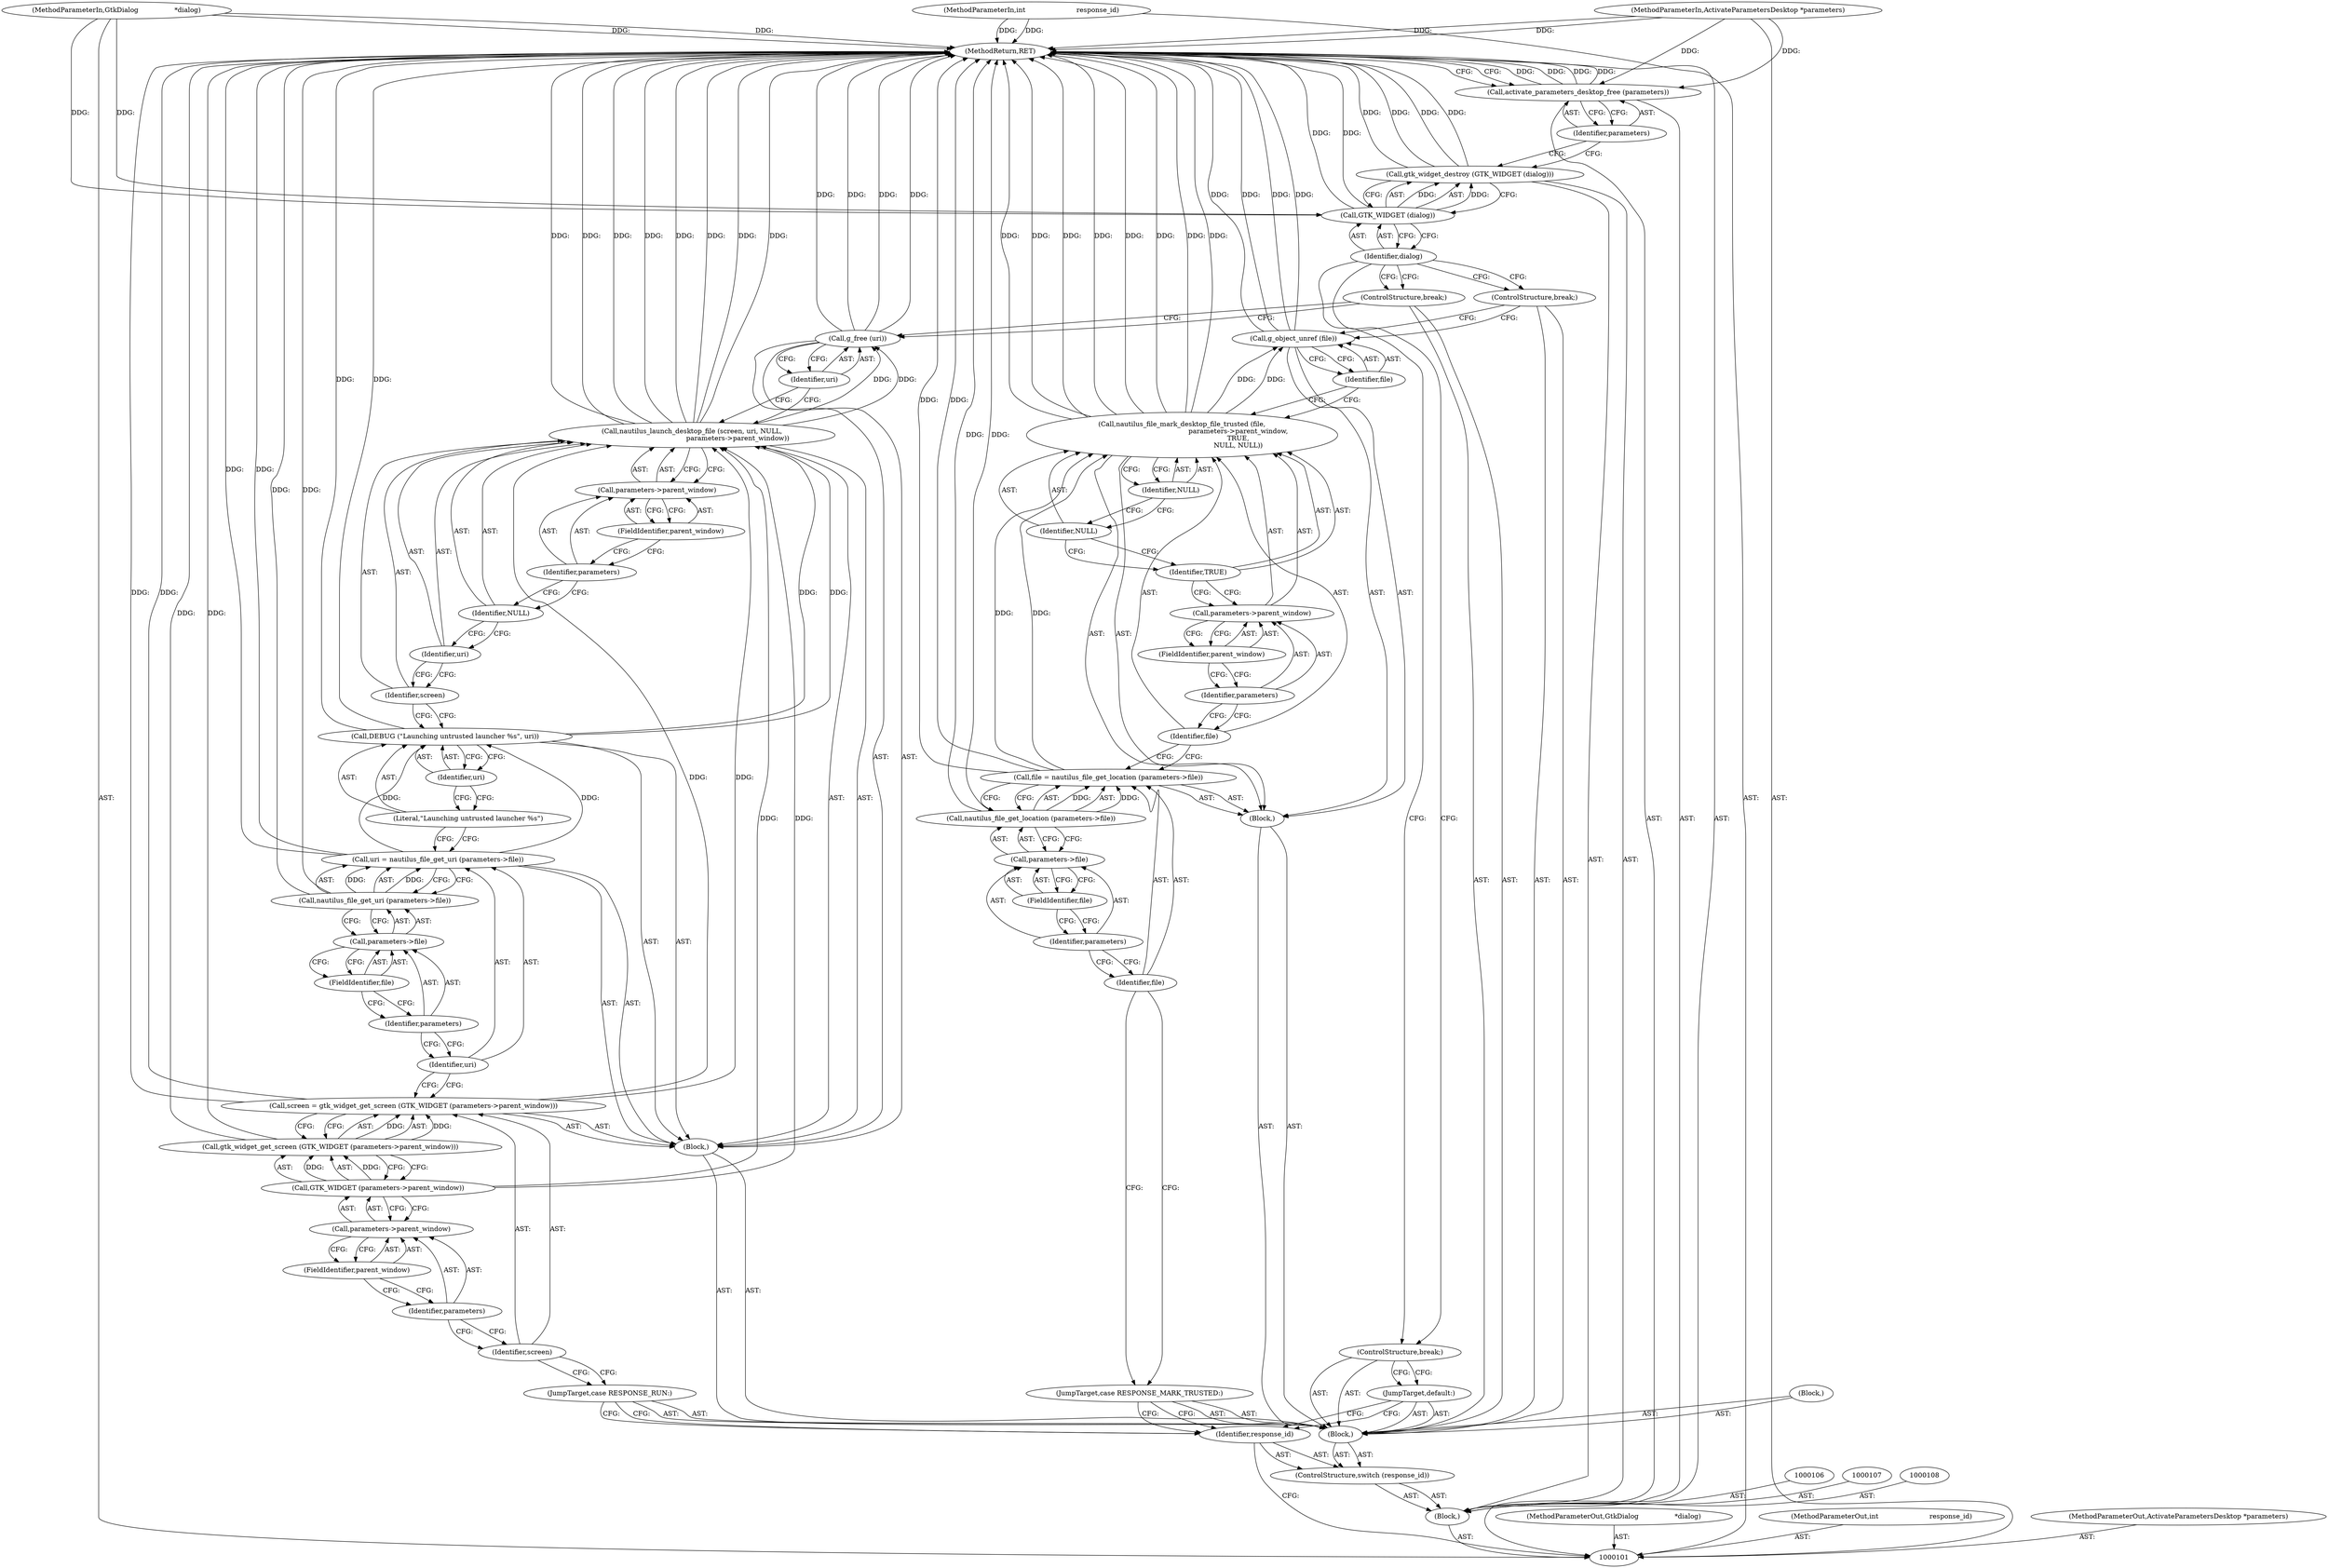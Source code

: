 digraph "1_nautilus_1630f53481f445ada0a455e9979236d31a8d3bb0_6" {
"1000167" [label="(MethodReturn,RET)"];
"1000102" [label="(MethodParameterIn,GtkDialog                 *dialog)"];
"1000239" [label="(MethodParameterOut,GtkDialog                 *dialog)"];
"1000111" [label="(Block,)"];
"1000112" [label="(JumpTarget,case RESPONSE_RUN:)"];
"1000113" [label="(Block,)"];
"1000114" [label="(Call,screen = gtk_widget_get_screen (GTK_WIDGET (parameters->parent_window)))"];
"1000115" [label="(Identifier,screen)"];
"1000116" [label="(Call,gtk_widget_get_screen (GTK_WIDGET (parameters->parent_window)))"];
"1000117" [label="(Call,GTK_WIDGET (parameters->parent_window))"];
"1000118" [label="(Call,parameters->parent_window)"];
"1000119" [label="(Identifier,parameters)"];
"1000120" [label="(FieldIdentifier,parent_window)"];
"1000121" [label="(Call,uri = nautilus_file_get_uri (parameters->file))"];
"1000122" [label="(Identifier,uri)"];
"1000123" [label="(Call,nautilus_file_get_uri (parameters->file))"];
"1000124" [label="(Call,parameters->file)"];
"1000125" [label="(Identifier,parameters)"];
"1000126" [label="(FieldIdentifier,file)"];
"1000127" [label="(Call,DEBUG (\"Launching untrusted launcher %s\", uri))"];
"1000128" [label="(Literal,\"Launching untrusted launcher %s\")"];
"1000129" [label="(Identifier,uri)"];
"1000130" [label="(Call,nautilus_launch_desktop_file (screen, uri, NULL,\n                                           parameters->parent_window))"];
"1000131" [label="(Identifier,screen)"];
"1000132" [label="(Identifier,uri)"];
"1000133" [label="(Identifier,NULL)"];
"1000134" [label="(Call,parameters->parent_window)"];
"1000135" [label="(Identifier,parameters)"];
"1000136" [label="(FieldIdentifier,parent_window)"];
"1000137" [label="(Call,g_free (uri))"];
"1000138" [label="(Identifier,uri)"];
"1000103" [label="(MethodParameterIn,int                        response_id)"];
"1000240" [label="(MethodParameterOut,int                        response_id)"];
"1000139" [label="(ControlStructure,break;)"];
"1000140" [label="(JumpTarget,case RESPONSE_MARK_TRUSTED:)"];
"1000141" [label="(Block,)"];
"1000142" [label="(Call,file = nautilus_file_get_location (parameters->file))"];
"1000143" [label="(Identifier,file)"];
"1000144" [label="(Call,nautilus_file_get_location (parameters->file))"];
"1000145" [label="(Call,parameters->file)"];
"1000146" [label="(Identifier,parameters)"];
"1000147" [label="(FieldIdentifier,file)"];
"1000148" [label="(Call,nautilus_file_mark_desktop_file_trusted (file,\n                                                     parameters->parent_window,\n                                                     TRUE,\n                                                     NULL, NULL))"];
"1000149" [label="(Identifier,file)"];
"1000150" [label="(Call,parameters->parent_window)"];
"1000151" [label="(Identifier,parameters)"];
"1000152" [label="(FieldIdentifier,parent_window)"];
"1000153" [label="(Identifier,TRUE)"];
"1000154" [label="(Identifier,NULL)"];
"1000155" [label="(Identifier,NULL)"];
"1000156" [label="(Call,g_object_unref (file))"];
"1000157" [label="(Identifier,file)"];
"1000104" [label="(MethodParameterIn,ActivateParametersDesktop *parameters)"];
"1000241" [label="(MethodParameterOut,ActivateParametersDesktop *parameters)"];
"1000158" [label="(ControlStructure,break;)"];
"1000159" [label="(JumpTarget,default:)"];
"1000160" [label="(Block,)"];
"1000161" [label="(ControlStructure,break;)"];
"1000163" [label="(Call,GTK_WIDGET (dialog))"];
"1000164" [label="(Identifier,dialog)"];
"1000162" [label="(Call,gtk_widget_destroy (GTK_WIDGET (dialog)))"];
"1000105" [label="(Block,)"];
"1000166" [label="(Identifier,parameters)"];
"1000165" [label="(Call,activate_parameters_desktop_free (parameters))"];
"1000110" [label="(Identifier,response_id)"];
"1000109" [label="(ControlStructure,switch (response_id))"];
"1000167" -> "1000101"  [label="AST: "];
"1000167" -> "1000165"  [label="CFG: "];
"1000116" -> "1000167"  [label="DDG: "];
"1000156" -> "1000167"  [label="DDG: "];
"1000156" -> "1000167"  [label="DDG: "];
"1000104" -> "1000167"  [label="DDG: "];
"1000121" -> "1000167"  [label="DDG: "];
"1000165" -> "1000167"  [label="DDG: "];
"1000165" -> "1000167"  [label="DDG: "];
"1000148" -> "1000167"  [label="DDG: "];
"1000148" -> "1000167"  [label="DDG: "];
"1000148" -> "1000167"  [label="DDG: "];
"1000148" -> "1000167"  [label="DDG: "];
"1000144" -> "1000167"  [label="DDG: "];
"1000114" -> "1000167"  [label="DDG: "];
"1000137" -> "1000167"  [label="DDG: "];
"1000137" -> "1000167"  [label="DDG: "];
"1000130" -> "1000167"  [label="DDG: "];
"1000130" -> "1000167"  [label="DDG: "];
"1000130" -> "1000167"  [label="DDG: "];
"1000130" -> "1000167"  [label="DDG: "];
"1000163" -> "1000167"  [label="DDG: "];
"1000103" -> "1000167"  [label="DDG: "];
"1000142" -> "1000167"  [label="DDG: "];
"1000127" -> "1000167"  [label="DDG: "];
"1000102" -> "1000167"  [label="DDG: "];
"1000162" -> "1000167"  [label="DDG: "];
"1000162" -> "1000167"  [label="DDG: "];
"1000123" -> "1000167"  [label="DDG: "];
"1000102" -> "1000101"  [label="AST: "];
"1000102" -> "1000167"  [label="DDG: "];
"1000102" -> "1000163"  [label="DDG: "];
"1000239" -> "1000101"  [label="AST: "];
"1000111" -> "1000109"  [label="AST: "];
"1000112" -> "1000111"  [label="AST: "];
"1000113" -> "1000111"  [label="AST: "];
"1000139" -> "1000111"  [label="AST: "];
"1000140" -> "1000111"  [label="AST: "];
"1000141" -> "1000111"  [label="AST: "];
"1000158" -> "1000111"  [label="AST: "];
"1000159" -> "1000111"  [label="AST: "];
"1000160" -> "1000111"  [label="AST: "];
"1000161" -> "1000111"  [label="AST: "];
"1000112" -> "1000111"  [label="AST: "];
"1000112" -> "1000110"  [label="CFG: "];
"1000115" -> "1000112"  [label="CFG: "];
"1000113" -> "1000111"  [label="AST: "];
"1000114" -> "1000113"  [label="AST: "];
"1000121" -> "1000113"  [label="AST: "];
"1000127" -> "1000113"  [label="AST: "];
"1000130" -> "1000113"  [label="AST: "];
"1000137" -> "1000113"  [label="AST: "];
"1000114" -> "1000113"  [label="AST: "];
"1000114" -> "1000116"  [label="CFG: "];
"1000115" -> "1000114"  [label="AST: "];
"1000116" -> "1000114"  [label="AST: "];
"1000122" -> "1000114"  [label="CFG: "];
"1000114" -> "1000167"  [label="DDG: "];
"1000116" -> "1000114"  [label="DDG: "];
"1000114" -> "1000130"  [label="DDG: "];
"1000115" -> "1000114"  [label="AST: "];
"1000115" -> "1000112"  [label="CFG: "];
"1000119" -> "1000115"  [label="CFG: "];
"1000116" -> "1000114"  [label="AST: "];
"1000116" -> "1000117"  [label="CFG: "];
"1000117" -> "1000116"  [label="AST: "];
"1000114" -> "1000116"  [label="CFG: "];
"1000116" -> "1000167"  [label="DDG: "];
"1000116" -> "1000114"  [label="DDG: "];
"1000117" -> "1000116"  [label="DDG: "];
"1000117" -> "1000116"  [label="AST: "];
"1000117" -> "1000118"  [label="CFG: "];
"1000118" -> "1000117"  [label="AST: "];
"1000116" -> "1000117"  [label="CFG: "];
"1000117" -> "1000116"  [label="DDG: "];
"1000117" -> "1000130"  [label="DDG: "];
"1000118" -> "1000117"  [label="AST: "];
"1000118" -> "1000120"  [label="CFG: "];
"1000119" -> "1000118"  [label="AST: "];
"1000120" -> "1000118"  [label="AST: "];
"1000117" -> "1000118"  [label="CFG: "];
"1000119" -> "1000118"  [label="AST: "];
"1000119" -> "1000115"  [label="CFG: "];
"1000120" -> "1000119"  [label="CFG: "];
"1000120" -> "1000118"  [label="AST: "];
"1000120" -> "1000119"  [label="CFG: "];
"1000118" -> "1000120"  [label="CFG: "];
"1000121" -> "1000113"  [label="AST: "];
"1000121" -> "1000123"  [label="CFG: "];
"1000122" -> "1000121"  [label="AST: "];
"1000123" -> "1000121"  [label="AST: "];
"1000128" -> "1000121"  [label="CFG: "];
"1000121" -> "1000167"  [label="DDG: "];
"1000123" -> "1000121"  [label="DDG: "];
"1000121" -> "1000127"  [label="DDG: "];
"1000122" -> "1000121"  [label="AST: "];
"1000122" -> "1000114"  [label="CFG: "];
"1000125" -> "1000122"  [label="CFG: "];
"1000123" -> "1000121"  [label="AST: "];
"1000123" -> "1000124"  [label="CFG: "];
"1000124" -> "1000123"  [label="AST: "];
"1000121" -> "1000123"  [label="CFG: "];
"1000123" -> "1000167"  [label="DDG: "];
"1000123" -> "1000121"  [label="DDG: "];
"1000124" -> "1000123"  [label="AST: "];
"1000124" -> "1000126"  [label="CFG: "];
"1000125" -> "1000124"  [label="AST: "];
"1000126" -> "1000124"  [label="AST: "];
"1000123" -> "1000124"  [label="CFG: "];
"1000125" -> "1000124"  [label="AST: "];
"1000125" -> "1000122"  [label="CFG: "];
"1000126" -> "1000125"  [label="CFG: "];
"1000126" -> "1000124"  [label="AST: "];
"1000126" -> "1000125"  [label="CFG: "];
"1000124" -> "1000126"  [label="CFG: "];
"1000127" -> "1000113"  [label="AST: "];
"1000127" -> "1000129"  [label="CFG: "];
"1000128" -> "1000127"  [label="AST: "];
"1000129" -> "1000127"  [label="AST: "];
"1000131" -> "1000127"  [label="CFG: "];
"1000127" -> "1000167"  [label="DDG: "];
"1000121" -> "1000127"  [label="DDG: "];
"1000127" -> "1000130"  [label="DDG: "];
"1000128" -> "1000127"  [label="AST: "];
"1000128" -> "1000121"  [label="CFG: "];
"1000129" -> "1000128"  [label="CFG: "];
"1000129" -> "1000127"  [label="AST: "];
"1000129" -> "1000128"  [label="CFG: "];
"1000127" -> "1000129"  [label="CFG: "];
"1000130" -> "1000113"  [label="AST: "];
"1000130" -> "1000134"  [label="CFG: "];
"1000131" -> "1000130"  [label="AST: "];
"1000132" -> "1000130"  [label="AST: "];
"1000133" -> "1000130"  [label="AST: "];
"1000134" -> "1000130"  [label="AST: "];
"1000138" -> "1000130"  [label="CFG: "];
"1000130" -> "1000167"  [label="DDG: "];
"1000130" -> "1000167"  [label="DDG: "];
"1000130" -> "1000167"  [label="DDG: "];
"1000130" -> "1000167"  [label="DDG: "];
"1000114" -> "1000130"  [label="DDG: "];
"1000127" -> "1000130"  [label="DDG: "];
"1000117" -> "1000130"  [label="DDG: "];
"1000130" -> "1000137"  [label="DDG: "];
"1000131" -> "1000130"  [label="AST: "];
"1000131" -> "1000127"  [label="CFG: "];
"1000132" -> "1000131"  [label="CFG: "];
"1000132" -> "1000130"  [label="AST: "];
"1000132" -> "1000131"  [label="CFG: "];
"1000133" -> "1000132"  [label="CFG: "];
"1000133" -> "1000130"  [label="AST: "];
"1000133" -> "1000132"  [label="CFG: "];
"1000135" -> "1000133"  [label="CFG: "];
"1000134" -> "1000130"  [label="AST: "];
"1000134" -> "1000136"  [label="CFG: "];
"1000135" -> "1000134"  [label="AST: "];
"1000136" -> "1000134"  [label="AST: "];
"1000130" -> "1000134"  [label="CFG: "];
"1000135" -> "1000134"  [label="AST: "];
"1000135" -> "1000133"  [label="CFG: "];
"1000136" -> "1000135"  [label="CFG: "];
"1000136" -> "1000134"  [label="AST: "];
"1000136" -> "1000135"  [label="CFG: "];
"1000134" -> "1000136"  [label="CFG: "];
"1000137" -> "1000113"  [label="AST: "];
"1000137" -> "1000138"  [label="CFG: "];
"1000138" -> "1000137"  [label="AST: "];
"1000139" -> "1000137"  [label="CFG: "];
"1000137" -> "1000167"  [label="DDG: "];
"1000137" -> "1000167"  [label="DDG: "];
"1000130" -> "1000137"  [label="DDG: "];
"1000138" -> "1000137"  [label="AST: "];
"1000138" -> "1000130"  [label="CFG: "];
"1000137" -> "1000138"  [label="CFG: "];
"1000103" -> "1000101"  [label="AST: "];
"1000103" -> "1000167"  [label="DDG: "];
"1000240" -> "1000101"  [label="AST: "];
"1000139" -> "1000111"  [label="AST: "];
"1000139" -> "1000137"  [label="CFG: "];
"1000164" -> "1000139"  [label="CFG: "];
"1000140" -> "1000111"  [label="AST: "];
"1000140" -> "1000110"  [label="CFG: "];
"1000143" -> "1000140"  [label="CFG: "];
"1000141" -> "1000111"  [label="AST: "];
"1000142" -> "1000141"  [label="AST: "];
"1000148" -> "1000141"  [label="AST: "];
"1000156" -> "1000141"  [label="AST: "];
"1000142" -> "1000141"  [label="AST: "];
"1000142" -> "1000144"  [label="CFG: "];
"1000143" -> "1000142"  [label="AST: "];
"1000144" -> "1000142"  [label="AST: "];
"1000149" -> "1000142"  [label="CFG: "];
"1000142" -> "1000167"  [label="DDG: "];
"1000144" -> "1000142"  [label="DDG: "];
"1000142" -> "1000148"  [label="DDG: "];
"1000143" -> "1000142"  [label="AST: "];
"1000143" -> "1000140"  [label="CFG: "];
"1000146" -> "1000143"  [label="CFG: "];
"1000144" -> "1000142"  [label="AST: "];
"1000144" -> "1000145"  [label="CFG: "];
"1000145" -> "1000144"  [label="AST: "];
"1000142" -> "1000144"  [label="CFG: "];
"1000144" -> "1000167"  [label="DDG: "];
"1000144" -> "1000142"  [label="DDG: "];
"1000145" -> "1000144"  [label="AST: "];
"1000145" -> "1000147"  [label="CFG: "];
"1000146" -> "1000145"  [label="AST: "];
"1000147" -> "1000145"  [label="AST: "];
"1000144" -> "1000145"  [label="CFG: "];
"1000146" -> "1000145"  [label="AST: "];
"1000146" -> "1000143"  [label="CFG: "];
"1000147" -> "1000146"  [label="CFG: "];
"1000147" -> "1000145"  [label="AST: "];
"1000147" -> "1000146"  [label="CFG: "];
"1000145" -> "1000147"  [label="CFG: "];
"1000148" -> "1000141"  [label="AST: "];
"1000148" -> "1000155"  [label="CFG: "];
"1000149" -> "1000148"  [label="AST: "];
"1000150" -> "1000148"  [label="AST: "];
"1000153" -> "1000148"  [label="AST: "];
"1000154" -> "1000148"  [label="AST: "];
"1000155" -> "1000148"  [label="AST: "];
"1000157" -> "1000148"  [label="CFG: "];
"1000148" -> "1000167"  [label="DDG: "];
"1000148" -> "1000167"  [label="DDG: "];
"1000148" -> "1000167"  [label="DDG: "];
"1000148" -> "1000167"  [label="DDG: "];
"1000142" -> "1000148"  [label="DDG: "];
"1000148" -> "1000156"  [label="DDG: "];
"1000149" -> "1000148"  [label="AST: "];
"1000149" -> "1000142"  [label="CFG: "];
"1000151" -> "1000149"  [label="CFG: "];
"1000150" -> "1000148"  [label="AST: "];
"1000150" -> "1000152"  [label="CFG: "];
"1000151" -> "1000150"  [label="AST: "];
"1000152" -> "1000150"  [label="AST: "];
"1000153" -> "1000150"  [label="CFG: "];
"1000151" -> "1000150"  [label="AST: "];
"1000151" -> "1000149"  [label="CFG: "];
"1000152" -> "1000151"  [label="CFG: "];
"1000152" -> "1000150"  [label="AST: "];
"1000152" -> "1000151"  [label="CFG: "];
"1000150" -> "1000152"  [label="CFG: "];
"1000153" -> "1000148"  [label="AST: "];
"1000153" -> "1000150"  [label="CFG: "];
"1000154" -> "1000153"  [label="CFG: "];
"1000154" -> "1000148"  [label="AST: "];
"1000154" -> "1000153"  [label="CFG: "];
"1000155" -> "1000154"  [label="CFG: "];
"1000155" -> "1000148"  [label="AST: "];
"1000155" -> "1000154"  [label="CFG: "];
"1000148" -> "1000155"  [label="CFG: "];
"1000156" -> "1000141"  [label="AST: "];
"1000156" -> "1000157"  [label="CFG: "];
"1000157" -> "1000156"  [label="AST: "];
"1000158" -> "1000156"  [label="CFG: "];
"1000156" -> "1000167"  [label="DDG: "];
"1000156" -> "1000167"  [label="DDG: "];
"1000148" -> "1000156"  [label="DDG: "];
"1000157" -> "1000156"  [label="AST: "];
"1000157" -> "1000148"  [label="CFG: "];
"1000156" -> "1000157"  [label="CFG: "];
"1000104" -> "1000101"  [label="AST: "];
"1000104" -> "1000167"  [label="DDG: "];
"1000104" -> "1000165"  [label="DDG: "];
"1000241" -> "1000101"  [label="AST: "];
"1000158" -> "1000111"  [label="AST: "];
"1000158" -> "1000156"  [label="CFG: "];
"1000164" -> "1000158"  [label="CFG: "];
"1000159" -> "1000111"  [label="AST: "];
"1000159" -> "1000110"  [label="CFG: "];
"1000161" -> "1000159"  [label="CFG: "];
"1000160" -> "1000111"  [label="AST: "];
"1000161" -> "1000111"  [label="AST: "];
"1000161" -> "1000159"  [label="CFG: "];
"1000164" -> "1000161"  [label="CFG: "];
"1000163" -> "1000162"  [label="AST: "];
"1000163" -> "1000164"  [label="CFG: "];
"1000164" -> "1000163"  [label="AST: "];
"1000162" -> "1000163"  [label="CFG: "];
"1000163" -> "1000167"  [label="DDG: "];
"1000163" -> "1000162"  [label="DDG: "];
"1000102" -> "1000163"  [label="DDG: "];
"1000164" -> "1000163"  [label="AST: "];
"1000164" -> "1000139"  [label="CFG: "];
"1000164" -> "1000158"  [label="CFG: "];
"1000164" -> "1000161"  [label="CFG: "];
"1000163" -> "1000164"  [label="CFG: "];
"1000162" -> "1000105"  [label="AST: "];
"1000162" -> "1000163"  [label="CFG: "];
"1000163" -> "1000162"  [label="AST: "];
"1000166" -> "1000162"  [label="CFG: "];
"1000162" -> "1000167"  [label="DDG: "];
"1000162" -> "1000167"  [label="DDG: "];
"1000163" -> "1000162"  [label="DDG: "];
"1000105" -> "1000101"  [label="AST: "];
"1000106" -> "1000105"  [label="AST: "];
"1000107" -> "1000105"  [label="AST: "];
"1000108" -> "1000105"  [label="AST: "];
"1000109" -> "1000105"  [label="AST: "];
"1000162" -> "1000105"  [label="AST: "];
"1000165" -> "1000105"  [label="AST: "];
"1000166" -> "1000165"  [label="AST: "];
"1000166" -> "1000162"  [label="CFG: "];
"1000165" -> "1000166"  [label="CFG: "];
"1000165" -> "1000105"  [label="AST: "];
"1000165" -> "1000166"  [label="CFG: "];
"1000166" -> "1000165"  [label="AST: "];
"1000167" -> "1000165"  [label="CFG: "];
"1000165" -> "1000167"  [label="DDG: "];
"1000165" -> "1000167"  [label="DDG: "];
"1000104" -> "1000165"  [label="DDG: "];
"1000110" -> "1000109"  [label="AST: "];
"1000110" -> "1000101"  [label="CFG: "];
"1000112" -> "1000110"  [label="CFG: "];
"1000140" -> "1000110"  [label="CFG: "];
"1000159" -> "1000110"  [label="CFG: "];
"1000109" -> "1000105"  [label="AST: "];
"1000110" -> "1000109"  [label="AST: "];
"1000111" -> "1000109"  [label="AST: "];
}
